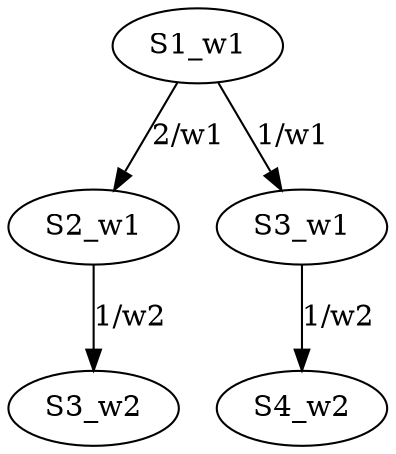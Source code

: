 digraph MealyMachine {
  S2_w1 [label="S2_w1"];
  S3_w1 [label="S3_w1"];
  S3_w2 [label="S3_w2"];
  S4_w2 [label="S4_w2"];

  S1_w1 -> S3_w1 [label="1/w1"];
  S1_w1 -> S2_w1 [label="2/w1"];
  S2_w1 -> S3_w2 [label="1/w2"];
  S3_w1 -> S4_w2 [label="1/w2"];
}
